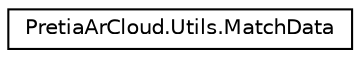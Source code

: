 digraph "Graphical Class Hierarchy"
{
 // LATEX_PDF_SIZE
  edge [fontname="Helvetica",fontsize="10",labelfontname="Helvetica",labelfontsize="10"];
  node [fontname="Helvetica",fontsize="10",shape=record];
  rankdir="LR";
  Node0 [label="PretiaArCloud.Utils.MatchData",height=0.2,width=0.4,color="black", fillcolor="white", style="filled",URL="$structPretiaArCloud_1_1Utils_1_1MatchData.html",tooltip=" "];
}
